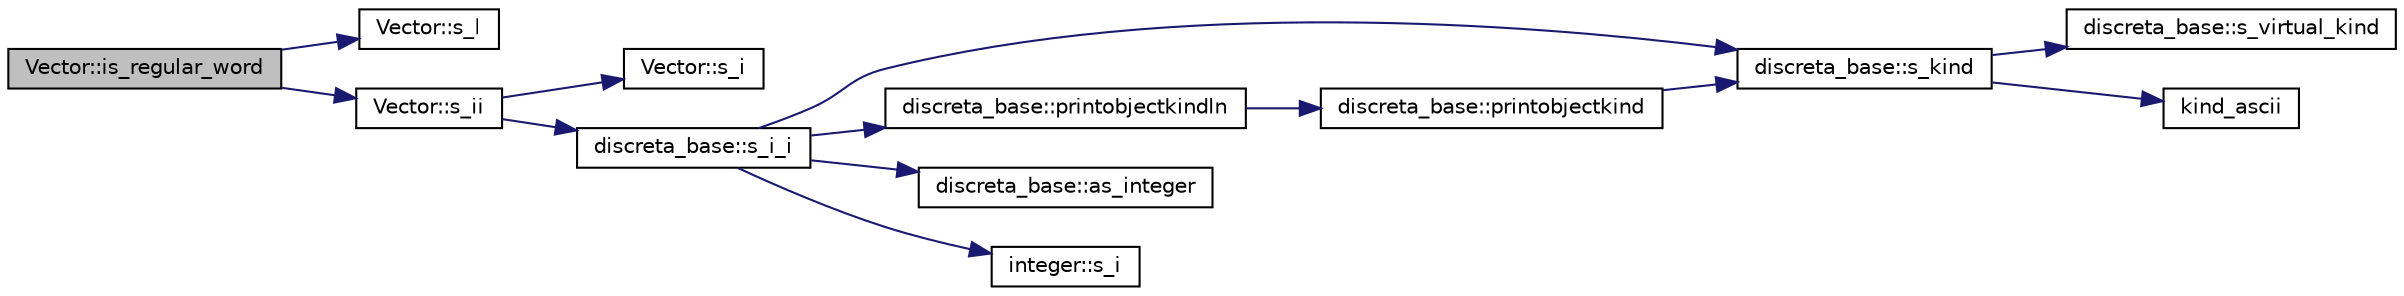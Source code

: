 digraph "Vector::is_regular_word"
{
  edge [fontname="Helvetica",fontsize="10",labelfontname="Helvetica",labelfontsize="10"];
  node [fontname="Helvetica",fontsize="10",shape=record];
  rankdir="LR";
  Node2424 [label="Vector::is_regular_word",height=0.2,width=0.4,color="black", fillcolor="grey75", style="filled", fontcolor="black"];
  Node2424 -> Node2425 [color="midnightblue",fontsize="10",style="solid",fontname="Helvetica"];
  Node2425 [label="Vector::s_l",height=0.2,width=0.4,color="black", fillcolor="white", style="filled",URL="$d5/db2/class_vector.html#ad2dc082288f858d22a528832289e0704"];
  Node2424 -> Node2426 [color="midnightblue",fontsize="10",style="solid",fontname="Helvetica"];
  Node2426 [label="Vector::s_ii",height=0.2,width=0.4,color="black", fillcolor="white", style="filled",URL="$d5/db2/class_vector.html#a75d4942cc7b9794717b4846c10520db8"];
  Node2426 -> Node2427 [color="midnightblue",fontsize="10",style="solid",fontname="Helvetica"];
  Node2427 [label="Vector::s_i",height=0.2,width=0.4,color="black", fillcolor="white", style="filled",URL="$d5/db2/class_vector.html#a1c4fe1752523df8119f70dd550244871"];
  Node2426 -> Node2428 [color="midnightblue",fontsize="10",style="solid",fontname="Helvetica"];
  Node2428 [label="discreta_base::s_i_i",height=0.2,width=0.4,color="black", fillcolor="white", style="filled",URL="$d7/d71/classdiscreta__base.html#aadb92c01fbe69b3034b0214b33fbc735"];
  Node2428 -> Node2429 [color="midnightblue",fontsize="10",style="solid",fontname="Helvetica"];
  Node2429 [label="discreta_base::s_kind",height=0.2,width=0.4,color="black", fillcolor="white", style="filled",URL="$d7/d71/classdiscreta__base.html#a8a830025c74adbbc3362418a7c2ba157"];
  Node2429 -> Node2430 [color="midnightblue",fontsize="10",style="solid",fontname="Helvetica"];
  Node2430 [label="discreta_base::s_virtual_kind",height=0.2,width=0.4,color="black", fillcolor="white", style="filled",URL="$d7/d71/classdiscreta__base.html#a52778a6d6943a468be083d0785d418fb"];
  Node2429 -> Node2431 [color="midnightblue",fontsize="10",style="solid",fontname="Helvetica"];
  Node2431 [label="kind_ascii",height=0.2,width=0.4,color="black", fillcolor="white", style="filled",URL="$d9/d60/discreta_8h.html#ad0ce825a9f29bc6cec27e1b64cfe27bf"];
  Node2428 -> Node2432 [color="midnightblue",fontsize="10",style="solid",fontname="Helvetica"];
  Node2432 [label="discreta_base::printobjectkindln",height=0.2,width=0.4,color="black", fillcolor="white", style="filled",URL="$d7/d71/classdiscreta__base.html#a677ccc8f392ebedde05e453f8cf59559"];
  Node2432 -> Node2433 [color="midnightblue",fontsize="10",style="solid",fontname="Helvetica"];
  Node2433 [label="discreta_base::printobjectkind",height=0.2,width=0.4,color="black", fillcolor="white", style="filled",URL="$d7/d71/classdiscreta__base.html#aa75a1314aa706909b029664944904231"];
  Node2433 -> Node2429 [color="midnightblue",fontsize="10",style="solid",fontname="Helvetica"];
  Node2428 -> Node2434 [color="midnightblue",fontsize="10",style="solid",fontname="Helvetica"];
  Node2434 [label="discreta_base::as_integer",height=0.2,width=0.4,color="black", fillcolor="white", style="filled",URL="$d7/d71/classdiscreta__base.html#a00d7691eaf874fd283d942692fe8dd26"];
  Node2428 -> Node2435 [color="midnightblue",fontsize="10",style="solid",fontname="Helvetica"];
  Node2435 [label="integer::s_i",height=0.2,width=0.4,color="black", fillcolor="white", style="filled",URL="$d0/de5/classinteger.html#adf28e9f94d4c844adaa950deeb80b904"];
}
